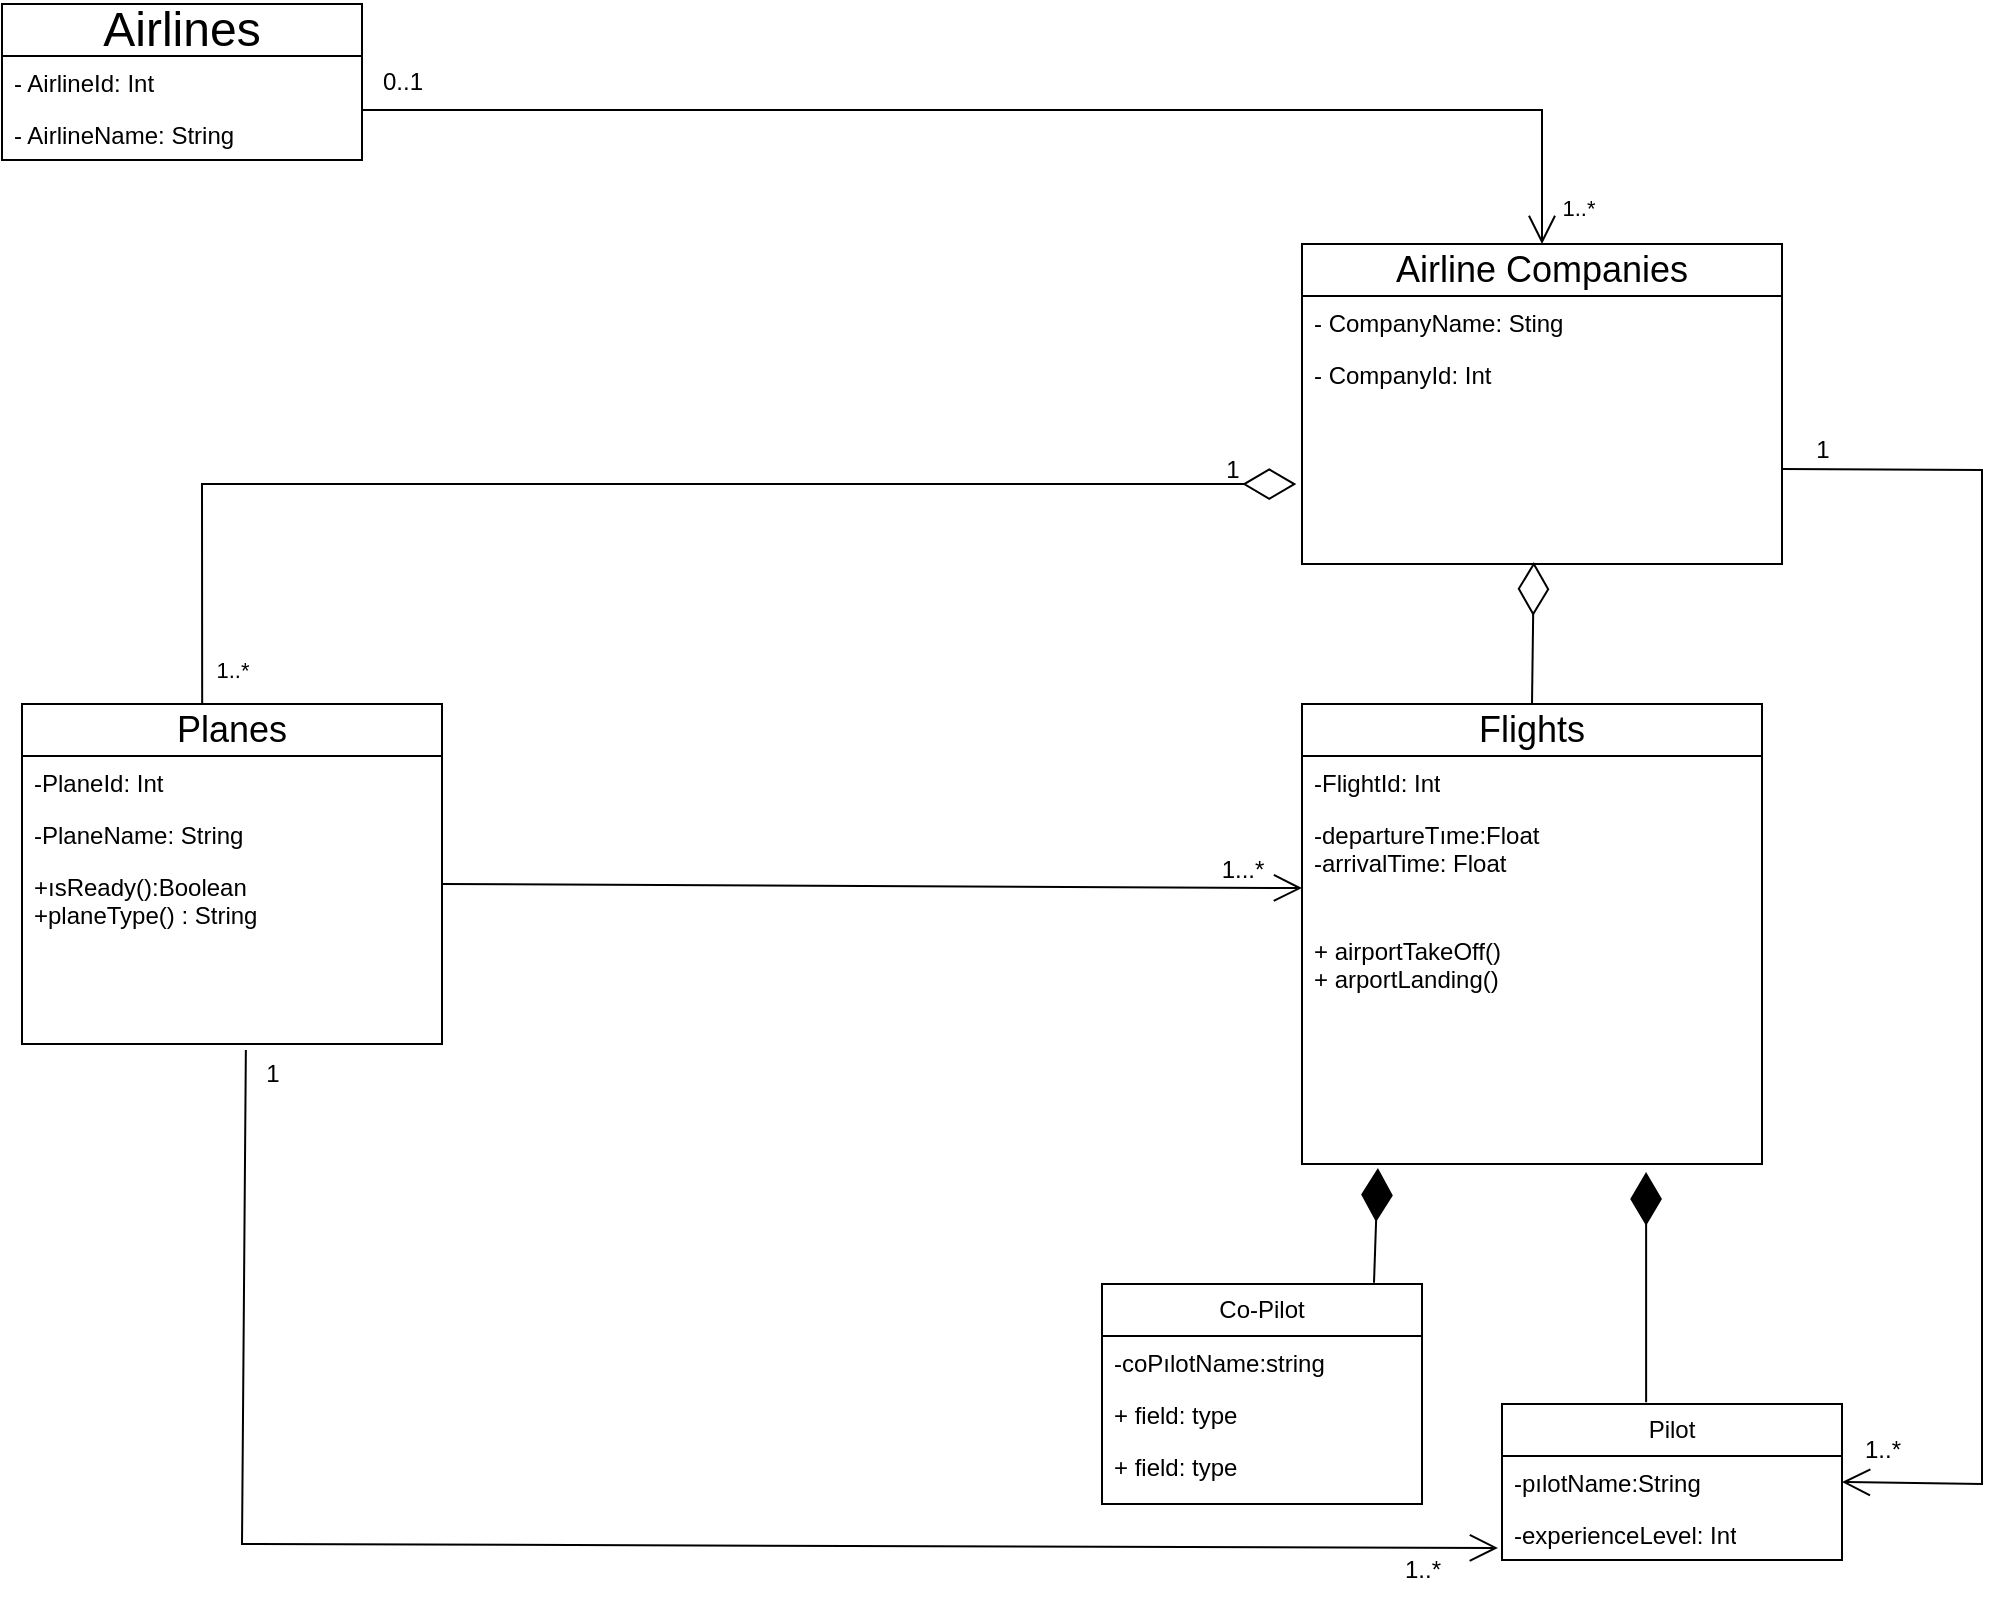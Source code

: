 <mxfile version="24.1.0" type="device">
  <diagram name="Sayfa -1" id="eTv4kM7iS59iWm-X4TId">
    <mxGraphModel dx="2074" dy="1244" grid="1" gridSize="10" guides="1" tooltips="1" connect="1" arrows="1" fold="1" page="1" pageScale="1" pageWidth="3300" pageHeight="4681" math="0" shadow="0">
      <root>
        <mxCell id="0" />
        <mxCell id="1" parent="0" />
        <mxCell id="ZjqKb14VcxuoRW1e8OGh-1" value="&lt;font style=&quot;font-size: 24px;&quot;&gt;Airlines&lt;/font&gt;" style="swimlane;fontStyle=0;childLayout=stackLayout;horizontal=1;startSize=26;fillColor=none;horizontalStack=0;resizeParent=1;resizeParentMax=0;resizeLast=0;collapsible=1;marginBottom=0;whiteSpace=wrap;html=1;" vertex="1" parent="1">
          <mxGeometry x="140" y="40" width="180" height="78" as="geometry" />
        </mxCell>
        <mxCell id="ZjqKb14VcxuoRW1e8OGh-2" value="- AirlineId: Int&lt;span style=&quot;white-space: pre;&quot;&gt;&#x9;&lt;/span&gt;" style="text;strokeColor=none;fillColor=none;align=left;verticalAlign=top;spacingLeft=4;spacingRight=4;overflow=hidden;rotatable=0;points=[[0,0.5],[1,0.5]];portConstraint=eastwest;whiteSpace=wrap;html=1;" vertex="1" parent="ZjqKb14VcxuoRW1e8OGh-1">
          <mxGeometry y="26" width="180" height="26" as="geometry" />
        </mxCell>
        <mxCell id="ZjqKb14VcxuoRW1e8OGh-3" value="- AirlineName: String" style="text;strokeColor=none;fillColor=none;align=left;verticalAlign=top;spacingLeft=4;spacingRight=4;overflow=hidden;rotatable=0;points=[[0,0.5],[1,0.5]];portConstraint=eastwest;whiteSpace=wrap;html=1;" vertex="1" parent="ZjqKb14VcxuoRW1e8OGh-1">
          <mxGeometry y="52" width="180" height="26" as="geometry" />
        </mxCell>
        <mxCell id="ZjqKb14VcxuoRW1e8OGh-5" value="&lt;font style=&quot;font-size: 18px;&quot;&gt;Airline Companies&lt;/font&gt;" style="swimlane;fontStyle=0;childLayout=stackLayout;horizontal=1;startSize=26;fillColor=none;horizontalStack=0;resizeParent=1;resizeParentMax=0;resizeLast=0;collapsible=1;marginBottom=0;whiteSpace=wrap;html=1;" vertex="1" parent="1">
          <mxGeometry x="790" y="160" width="240" height="160" as="geometry" />
        </mxCell>
        <mxCell id="ZjqKb14VcxuoRW1e8OGh-6" value="- CompanyName: Sting" style="text;strokeColor=none;fillColor=none;align=left;verticalAlign=top;spacingLeft=4;spacingRight=4;overflow=hidden;rotatable=0;points=[[0,0.5],[1,0.5]];portConstraint=eastwest;whiteSpace=wrap;html=1;" vertex="1" parent="ZjqKb14VcxuoRW1e8OGh-5">
          <mxGeometry y="26" width="240" height="26" as="geometry" />
        </mxCell>
        <mxCell id="ZjqKb14VcxuoRW1e8OGh-7" value="- CompanyId: Int" style="text;strokeColor=none;fillColor=none;align=left;verticalAlign=top;spacingLeft=4;spacingRight=4;overflow=hidden;rotatable=0;points=[[0,0.5],[1,0.5]];portConstraint=eastwest;whiteSpace=wrap;html=1;" vertex="1" parent="ZjqKb14VcxuoRW1e8OGh-5">
          <mxGeometry y="52" width="240" height="108" as="geometry" />
        </mxCell>
        <mxCell id="ZjqKb14VcxuoRW1e8OGh-10" value="" style="endArrow=open;endFill=1;endSize=12;html=1;rounded=0;entryX=0.5;entryY=0;entryDx=0;entryDy=0;exitX=1;exitY=1.038;exitDx=0;exitDy=0;exitPerimeter=0;" edge="1" parent="1" source="ZjqKb14VcxuoRW1e8OGh-2" target="ZjqKb14VcxuoRW1e8OGh-5">
          <mxGeometry width="160" relative="1" as="geometry">
            <mxPoint x="330" y="90" as="sourcePoint" />
            <mxPoint x="1000" y="90" as="targetPoint" />
            <Array as="points">
              <mxPoint x="910" y="93" />
            </Array>
          </mxGeometry>
        </mxCell>
        <mxCell id="ZjqKb14VcxuoRW1e8OGh-11" value="1..*" style="edgeLabel;html=1;align=center;verticalAlign=middle;resizable=0;points=[];spacing=10;spacingTop=5;" vertex="1" connectable="0" parent="ZjqKb14VcxuoRW1e8OGh-10">
          <mxGeometry x="0.93" y="-1" relative="1" as="geometry">
            <mxPoint x="19" y="2" as="offset" />
          </mxGeometry>
        </mxCell>
        <mxCell id="ZjqKb14VcxuoRW1e8OGh-12" value="0..1" style="text;html=1;align=center;verticalAlign=middle;resizable=0;points=[];autosize=1;strokeColor=none;fillColor=none;" vertex="1" parent="1">
          <mxGeometry x="320" y="64" width="40" height="30" as="geometry" />
        </mxCell>
        <mxCell id="ZjqKb14VcxuoRW1e8OGh-13" value="&lt;font style=&quot;font-size: 18px;&quot;&gt;Planes&lt;/font&gt;" style="swimlane;fontStyle=0;childLayout=stackLayout;horizontal=1;startSize=26;fillColor=none;horizontalStack=0;resizeParent=1;resizeParentMax=0;resizeLast=0;collapsible=1;marginBottom=0;whiteSpace=wrap;html=1;" vertex="1" parent="1">
          <mxGeometry x="150" y="390" width="210" height="170" as="geometry" />
        </mxCell>
        <mxCell id="ZjqKb14VcxuoRW1e8OGh-14" value="-PlaneId: Int" style="text;strokeColor=none;fillColor=none;align=left;verticalAlign=top;spacingLeft=4;spacingRight=4;overflow=hidden;rotatable=0;points=[[0,0.5],[1,0.5]];portConstraint=eastwest;whiteSpace=wrap;html=1;" vertex="1" parent="ZjqKb14VcxuoRW1e8OGh-13">
          <mxGeometry y="26" width="210" height="26" as="geometry" />
        </mxCell>
        <mxCell id="ZjqKb14VcxuoRW1e8OGh-15" value="-PlaneName: String" style="text;strokeColor=none;fillColor=none;align=left;verticalAlign=top;spacingLeft=4;spacingRight=4;overflow=hidden;rotatable=0;points=[[0,0.5],[1,0.5]];portConstraint=eastwest;whiteSpace=wrap;html=1;" vertex="1" parent="ZjqKb14VcxuoRW1e8OGh-13">
          <mxGeometry y="52" width="210" height="26" as="geometry" />
        </mxCell>
        <mxCell id="ZjqKb14VcxuoRW1e8OGh-16" value="+ısReady():Boolean&lt;div&gt;+planeType() : String&lt;/div&gt;&lt;div&gt;&lt;br&gt;&lt;/div&gt;" style="text;strokeColor=none;fillColor=none;align=left;verticalAlign=top;spacingLeft=4;spacingRight=4;overflow=hidden;rotatable=0;points=[[0,0.5],[1,0.5]];portConstraint=eastwest;whiteSpace=wrap;html=1;" vertex="1" parent="ZjqKb14VcxuoRW1e8OGh-13">
          <mxGeometry y="78" width="210" height="92" as="geometry" />
        </mxCell>
        <mxCell id="ZjqKb14VcxuoRW1e8OGh-17" value="" style="endArrow=diamondThin;endFill=0;endSize=24;html=1;rounded=0;entryX=-0.012;entryY=0.63;entryDx=0;entryDy=0;entryPerimeter=0;exitX=0.429;exitY=0;exitDx=0;exitDy=0;exitPerimeter=0;" edge="1" parent="1" source="ZjqKb14VcxuoRW1e8OGh-13" target="ZjqKb14VcxuoRW1e8OGh-7">
          <mxGeometry width="160" relative="1" as="geometry">
            <mxPoint x="240" y="350" as="sourcePoint" />
            <mxPoint x="1130" y="630" as="targetPoint" />
            <Array as="points">
              <mxPoint x="240" y="280" />
            </Array>
          </mxGeometry>
        </mxCell>
        <mxCell id="ZjqKb14VcxuoRW1e8OGh-18" value="1..*" style="edgeLabel;html=1;align=center;verticalAlign=middle;resizable=0;points=[];" vertex="1" connectable="0" parent="ZjqKb14VcxuoRW1e8OGh-17">
          <mxGeometry x="-0.948" y="-4" relative="1" as="geometry">
            <mxPoint x="11" as="offset" />
          </mxGeometry>
        </mxCell>
        <mxCell id="ZjqKb14VcxuoRW1e8OGh-19" value="1" style="text;html=1;align=center;verticalAlign=middle;resizable=0;points=[];autosize=1;strokeColor=none;fillColor=none;" vertex="1" parent="1">
          <mxGeometry x="740" y="258" width="30" height="30" as="geometry" />
        </mxCell>
        <mxCell id="ZjqKb14VcxuoRW1e8OGh-20" value="&lt;font style=&quot;font-size: 18px;&quot;&gt;Flights&lt;/font&gt;" style="swimlane;fontStyle=0;childLayout=stackLayout;horizontal=1;startSize=26;fillColor=none;horizontalStack=0;resizeParent=1;resizeParentMax=0;resizeLast=0;collapsible=1;marginBottom=0;whiteSpace=wrap;html=1;" vertex="1" parent="1">
          <mxGeometry x="790" y="390" width="230" height="230" as="geometry" />
        </mxCell>
        <mxCell id="ZjqKb14VcxuoRW1e8OGh-21" value="-FlightId: Int" style="text;strokeColor=none;fillColor=none;align=left;verticalAlign=top;spacingLeft=4;spacingRight=4;overflow=hidden;rotatable=0;points=[[0,0.5],[1,0.5]];portConstraint=eastwest;whiteSpace=wrap;html=1;" vertex="1" parent="ZjqKb14VcxuoRW1e8OGh-20">
          <mxGeometry y="26" width="230" height="26" as="geometry" />
        </mxCell>
        <mxCell id="ZjqKb14VcxuoRW1e8OGh-22" value="-departureTıme:Float&lt;div&gt;-arrivalTime: Float&lt;/div&gt;&lt;div&gt;&lt;br&gt;&lt;/div&gt;" style="text;strokeColor=none;fillColor=none;align=left;verticalAlign=top;spacingLeft=4;spacingRight=4;overflow=hidden;rotatable=0;points=[[0,0.5],[1,0.5]];portConstraint=eastwest;whiteSpace=wrap;html=1;" vertex="1" parent="ZjqKb14VcxuoRW1e8OGh-20">
          <mxGeometry y="52" width="230" height="58" as="geometry" />
        </mxCell>
        <mxCell id="ZjqKb14VcxuoRW1e8OGh-23" value="+ airportTakeOff()&lt;div&gt;+ arportLanding()&lt;/div&gt;" style="text;strokeColor=none;fillColor=none;align=left;verticalAlign=top;spacingLeft=4;spacingRight=4;overflow=hidden;rotatable=0;points=[[0,0.5],[1,0.5]];portConstraint=eastwest;whiteSpace=wrap;html=1;" vertex="1" parent="ZjqKb14VcxuoRW1e8OGh-20">
          <mxGeometry y="110" width="230" height="120" as="geometry" />
        </mxCell>
        <mxCell id="ZjqKb14VcxuoRW1e8OGh-24" value="Pilot" style="swimlane;fontStyle=0;childLayout=stackLayout;horizontal=1;startSize=26;fillColor=none;horizontalStack=0;resizeParent=1;resizeParentMax=0;resizeLast=0;collapsible=1;marginBottom=0;whiteSpace=wrap;html=1;" vertex="1" parent="1">
          <mxGeometry x="890" y="740" width="170" height="78" as="geometry" />
        </mxCell>
        <mxCell id="ZjqKb14VcxuoRW1e8OGh-25" value="-pılotName:String" style="text;strokeColor=none;fillColor=none;align=left;verticalAlign=top;spacingLeft=4;spacingRight=4;overflow=hidden;rotatable=0;points=[[0,0.5],[1,0.5]];portConstraint=eastwest;whiteSpace=wrap;html=1;" vertex="1" parent="ZjqKb14VcxuoRW1e8OGh-24">
          <mxGeometry y="26" width="170" height="26" as="geometry" />
        </mxCell>
        <mxCell id="ZjqKb14VcxuoRW1e8OGh-26" value="-experienceLevel: Int" style="text;strokeColor=none;fillColor=none;align=left;verticalAlign=top;spacingLeft=4;spacingRight=4;overflow=hidden;rotatable=0;points=[[0,0.5],[1,0.5]];portConstraint=eastwest;whiteSpace=wrap;html=1;" vertex="1" parent="ZjqKb14VcxuoRW1e8OGh-24">
          <mxGeometry y="52" width="170" height="26" as="geometry" />
        </mxCell>
        <mxCell id="ZjqKb14VcxuoRW1e8OGh-29" value="Co-Pilot" style="swimlane;fontStyle=0;childLayout=stackLayout;horizontal=1;startSize=26;fillColor=none;horizontalStack=0;resizeParent=1;resizeParentMax=0;resizeLast=0;collapsible=1;marginBottom=0;whiteSpace=wrap;html=1;" vertex="1" parent="1">
          <mxGeometry x="690" y="680" width="160" height="110" as="geometry" />
        </mxCell>
        <mxCell id="ZjqKb14VcxuoRW1e8OGh-30" value="-coPılotName:string" style="text;strokeColor=none;fillColor=none;align=left;verticalAlign=top;spacingLeft=4;spacingRight=4;overflow=hidden;rotatable=0;points=[[0,0.5],[1,0.5]];portConstraint=eastwest;whiteSpace=wrap;html=1;" vertex="1" parent="ZjqKb14VcxuoRW1e8OGh-29">
          <mxGeometry y="26" width="160" height="26" as="geometry" />
        </mxCell>
        <mxCell id="ZjqKb14VcxuoRW1e8OGh-31" value="+ field: type" style="text;strokeColor=none;fillColor=none;align=left;verticalAlign=top;spacingLeft=4;spacingRight=4;overflow=hidden;rotatable=0;points=[[0,0.5],[1,0.5]];portConstraint=eastwest;whiteSpace=wrap;html=1;" vertex="1" parent="ZjqKb14VcxuoRW1e8OGh-29">
          <mxGeometry y="52" width="160" height="26" as="geometry" />
        </mxCell>
        <mxCell id="ZjqKb14VcxuoRW1e8OGh-32" value="+ field: type" style="text;strokeColor=none;fillColor=none;align=left;verticalAlign=top;spacingLeft=4;spacingRight=4;overflow=hidden;rotatable=0;points=[[0,0.5],[1,0.5]];portConstraint=eastwest;whiteSpace=wrap;html=1;" vertex="1" parent="ZjqKb14VcxuoRW1e8OGh-29">
          <mxGeometry y="78" width="160" height="32" as="geometry" />
        </mxCell>
        <mxCell id="ZjqKb14VcxuoRW1e8OGh-33" value="" style="endArrow=diamondThin;endFill=1;endSize=24;html=1;rounded=0;entryX=0.748;entryY=1.033;entryDx=0;entryDy=0;entryPerimeter=0;exitX=0.424;exitY=-0.012;exitDx=0;exitDy=0;exitPerimeter=0;" edge="1" parent="1" source="ZjqKb14VcxuoRW1e8OGh-24" target="ZjqKb14VcxuoRW1e8OGh-23">
          <mxGeometry width="160" relative="1" as="geometry">
            <mxPoint x="960" y="730" as="sourcePoint" />
            <mxPoint x="960" y="670" as="targetPoint" />
          </mxGeometry>
        </mxCell>
        <mxCell id="ZjqKb14VcxuoRW1e8OGh-36" value="" style="endArrow=diamondThin;endFill=1;endSize=24;html=1;rounded=0;entryX=0.165;entryY=1.017;entryDx=0;entryDy=0;entryPerimeter=0;exitX=0.85;exitY=-0.006;exitDx=0;exitDy=0;exitPerimeter=0;" edge="1" parent="1" source="ZjqKb14VcxuoRW1e8OGh-29" target="ZjqKb14VcxuoRW1e8OGh-23">
          <mxGeometry width="160" relative="1" as="geometry">
            <mxPoint x="750" y="690" as="sourcePoint" />
            <mxPoint x="910" y="690" as="targetPoint" />
          </mxGeometry>
        </mxCell>
        <mxCell id="ZjqKb14VcxuoRW1e8OGh-37" value="" style="endArrow=open;endFill=1;endSize=12;html=1;rounded=0;entryX=1;entryY=0.5;entryDx=0;entryDy=0;" edge="1" parent="1" target="ZjqKb14VcxuoRW1e8OGh-25">
          <mxGeometry width="160" relative="1" as="geometry">
            <mxPoint x="1030" y="272.5" as="sourcePoint" />
            <mxPoint x="1120" y="780" as="targetPoint" />
            <Array as="points">
              <mxPoint x="1130" y="273" />
              <mxPoint x="1130" y="780" />
            </Array>
          </mxGeometry>
        </mxCell>
        <mxCell id="ZjqKb14VcxuoRW1e8OGh-38" value="1" style="text;html=1;align=center;verticalAlign=middle;resizable=0;points=[];autosize=1;strokeColor=none;fillColor=none;" vertex="1" parent="1">
          <mxGeometry x="1035" y="248" width="30" height="30" as="geometry" />
        </mxCell>
        <mxCell id="ZjqKb14VcxuoRW1e8OGh-39" value="1..*" style="text;html=1;align=center;verticalAlign=middle;resizable=0;points=[];autosize=1;strokeColor=none;fillColor=none;" vertex="1" parent="1">
          <mxGeometry x="1060" y="748" width="40" height="30" as="geometry" />
        </mxCell>
        <mxCell id="ZjqKb14VcxuoRW1e8OGh-40" value="" style="endArrow=open;endFill=1;endSize=12;html=1;rounded=0;exitX=0.533;exitY=1.033;exitDx=0;exitDy=0;exitPerimeter=0;entryX=-0.012;entryY=0.769;entryDx=0;entryDy=0;entryPerimeter=0;" edge="1" parent="1" source="ZjqKb14VcxuoRW1e8OGh-16" target="ZjqKb14VcxuoRW1e8OGh-26">
          <mxGeometry width="160" relative="1" as="geometry">
            <mxPoint x="230" y="720" as="sourcePoint" />
            <mxPoint x="860" y="820" as="targetPoint" />
            <Array as="points">
              <mxPoint x="260" y="810" />
            </Array>
          </mxGeometry>
        </mxCell>
        <mxCell id="ZjqKb14VcxuoRW1e8OGh-41" value="1" style="text;html=1;align=center;verticalAlign=middle;resizable=0;points=[];autosize=1;strokeColor=none;fillColor=none;" vertex="1" parent="1">
          <mxGeometry x="260" y="560" width="30" height="30" as="geometry" />
        </mxCell>
        <mxCell id="ZjqKb14VcxuoRW1e8OGh-42" value="1..*" style="text;html=1;align=center;verticalAlign=middle;resizable=0;points=[];autosize=1;strokeColor=none;fillColor=none;" vertex="1" parent="1">
          <mxGeometry x="830" y="808" width="40" height="30" as="geometry" />
        </mxCell>
        <mxCell id="ZjqKb14VcxuoRW1e8OGh-43" value="" style="endArrow=diamondThin;endFill=0;endSize=24;html=1;rounded=0;exitX=0.5;exitY=0;exitDx=0;exitDy=0;entryX=0.483;entryY=0.991;entryDx=0;entryDy=0;entryPerimeter=0;" edge="1" parent="1" source="ZjqKb14VcxuoRW1e8OGh-20" target="ZjqKb14VcxuoRW1e8OGh-7">
          <mxGeometry width="160" relative="1" as="geometry">
            <mxPoint x="905" y="380" as="sourcePoint" />
            <mxPoint x="905" y="330" as="targetPoint" />
          </mxGeometry>
        </mxCell>
        <mxCell id="ZjqKb14VcxuoRW1e8OGh-44" value="" style="endArrow=open;endFill=1;endSize=12;html=1;rounded=0;entryX=0;entryY=0.69;entryDx=0;entryDy=0;entryPerimeter=0;" edge="1" parent="1" target="ZjqKb14VcxuoRW1e8OGh-22">
          <mxGeometry width="160" relative="1" as="geometry">
            <mxPoint x="360" y="480" as="sourcePoint" />
            <mxPoint x="520" y="480" as="targetPoint" />
          </mxGeometry>
        </mxCell>
        <mxCell id="ZjqKb14VcxuoRW1e8OGh-45" value="1...*" style="text;html=1;align=center;verticalAlign=middle;resizable=0;points=[];autosize=1;strokeColor=none;fillColor=none;" vertex="1" parent="1">
          <mxGeometry x="740" y="458" width="40" height="30" as="geometry" />
        </mxCell>
      </root>
    </mxGraphModel>
  </diagram>
</mxfile>
